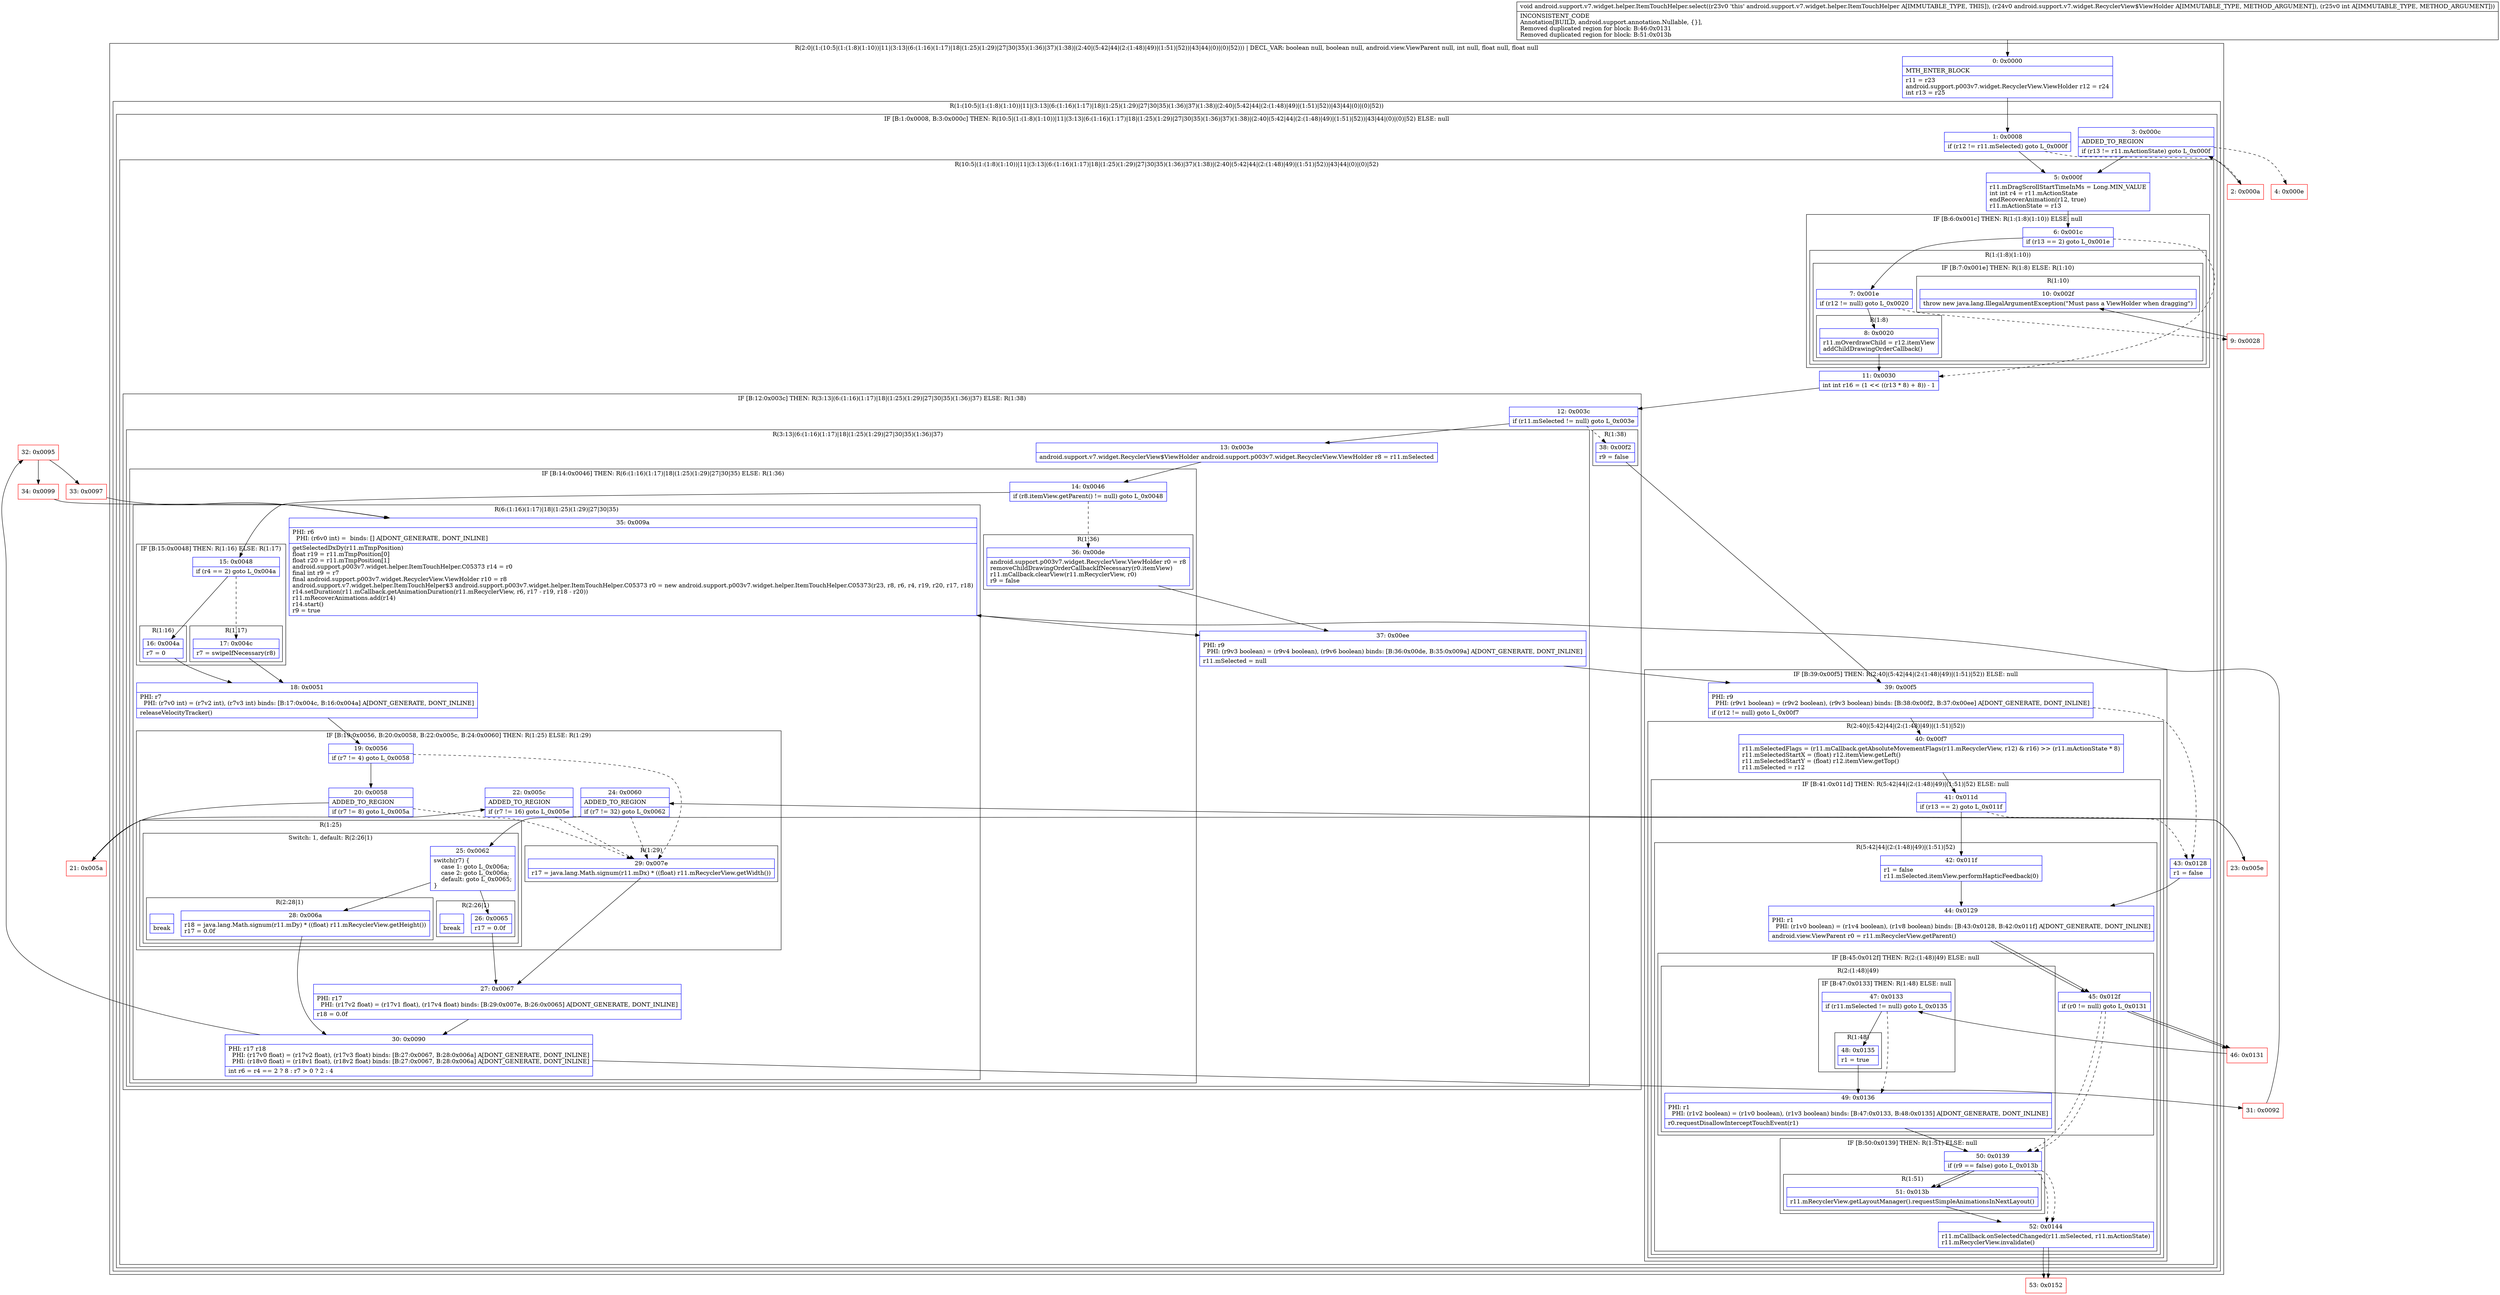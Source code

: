 digraph "CFG forandroid.support.v7.widget.helper.ItemTouchHelper.select(Landroid\/support\/v7\/widget\/RecyclerView$ViewHolder;I)V" {
subgraph cluster_Region_119706996 {
label = "R(2:0|(1:(10:5|(1:(1:8)(1:10))|11|(3:13|(6:(1:16)(1:17)|18|(1:25)(1:29)|27|30|35)(1:36)|37)(1:38)|(2:40|(5:42|44|(2:(1:48)|49)|(1:51)|52))|43|44|(0)|(0)|52))) | DECL_VAR: boolean null, boolean null, android.view.ViewParent null, int null, float null, float null\l";
node [shape=record,color=blue];
Node_0 [shape=record,label="{0\:\ 0x0000|MTH_ENTER_BLOCK\l|r11 = r23\landroid.support.p003v7.widget.RecyclerView.ViewHolder r12 = r24\lint r13 = r25\l}"];
subgraph cluster_Region_1485968069 {
label = "R(1:(10:5|(1:(1:8)(1:10))|11|(3:13|(6:(1:16)(1:17)|18|(1:25)(1:29)|27|30|35)(1:36)|37)(1:38)|(2:40|(5:42|44|(2:(1:48)|49)|(1:51)|52))|43|44|(0)|(0)|52))";
node [shape=record,color=blue];
subgraph cluster_IfRegion_1241066931 {
label = "IF [B:1:0x0008, B:3:0x000c] THEN: R(10:5|(1:(1:8)(1:10))|11|(3:13|(6:(1:16)(1:17)|18|(1:25)(1:29)|27|30|35)(1:36)|37)(1:38)|(2:40|(5:42|44|(2:(1:48)|49)|(1:51)|52))|43|44|(0)|(0)|52) ELSE: null";
node [shape=record,color=blue];
Node_1 [shape=record,label="{1\:\ 0x0008|if (r12 != r11.mSelected) goto L_0x000f\l}"];
Node_3 [shape=record,label="{3\:\ 0x000c|ADDED_TO_REGION\l|if (r13 != r11.mActionState) goto L_0x000f\l}"];
subgraph cluster_Region_2037196148 {
label = "R(10:5|(1:(1:8)(1:10))|11|(3:13|(6:(1:16)(1:17)|18|(1:25)(1:29)|27|30|35)(1:36)|37)(1:38)|(2:40|(5:42|44|(2:(1:48)|49)|(1:51)|52))|43|44|(0)|(0)|52)";
node [shape=record,color=blue];
Node_5 [shape=record,label="{5\:\ 0x000f|r11.mDragScrollStartTimeInMs = Long.MIN_VALUE\lint int r4 = r11.mActionState\lendRecoverAnimation(r12, true)\lr11.mActionState = r13\l}"];
subgraph cluster_IfRegion_277517123 {
label = "IF [B:6:0x001c] THEN: R(1:(1:8)(1:10)) ELSE: null";
node [shape=record,color=blue];
Node_6 [shape=record,label="{6\:\ 0x001c|if (r13 == 2) goto L_0x001e\l}"];
subgraph cluster_Region_2003704169 {
label = "R(1:(1:8)(1:10))";
node [shape=record,color=blue];
subgraph cluster_IfRegion_1720874237 {
label = "IF [B:7:0x001e] THEN: R(1:8) ELSE: R(1:10)";
node [shape=record,color=blue];
Node_7 [shape=record,label="{7\:\ 0x001e|if (r12 != null) goto L_0x0020\l}"];
subgraph cluster_Region_1963508846 {
label = "R(1:8)";
node [shape=record,color=blue];
Node_8 [shape=record,label="{8\:\ 0x0020|r11.mOverdrawChild = r12.itemView\laddChildDrawingOrderCallback()\l}"];
}
subgraph cluster_Region_1897747327 {
label = "R(1:10)";
node [shape=record,color=blue];
Node_10 [shape=record,label="{10\:\ 0x002f|throw new java.lang.IllegalArgumentException(\"Must pass a ViewHolder when dragging\")\l}"];
}
}
}
}
Node_11 [shape=record,label="{11\:\ 0x0030|int int r16 = (1 \<\< ((r13 * 8) + 8)) \- 1\l}"];
subgraph cluster_IfRegion_2080188957 {
label = "IF [B:12:0x003c] THEN: R(3:13|(6:(1:16)(1:17)|18|(1:25)(1:29)|27|30|35)(1:36)|37) ELSE: R(1:38)";
node [shape=record,color=blue];
Node_12 [shape=record,label="{12\:\ 0x003c|if (r11.mSelected != null) goto L_0x003e\l}"];
subgraph cluster_Region_1844610598 {
label = "R(3:13|(6:(1:16)(1:17)|18|(1:25)(1:29)|27|30|35)(1:36)|37)";
node [shape=record,color=blue];
Node_13 [shape=record,label="{13\:\ 0x003e|android.support.v7.widget.RecyclerView$ViewHolder android.support.p003v7.widget.RecyclerView.ViewHolder r8 = r11.mSelected\l}"];
subgraph cluster_IfRegion_235342852 {
label = "IF [B:14:0x0046] THEN: R(6:(1:16)(1:17)|18|(1:25)(1:29)|27|30|35) ELSE: R(1:36)";
node [shape=record,color=blue];
Node_14 [shape=record,label="{14\:\ 0x0046|if (r8.itemView.getParent() != null) goto L_0x0048\l}"];
subgraph cluster_Region_84442461 {
label = "R(6:(1:16)(1:17)|18|(1:25)(1:29)|27|30|35)";
node [shape=record,color=blue];
subgraph cluster_IfRegion_834825104 {
label = "IF [B:15:0x0048] THEN: R(1:16) ELSE: R(1:17)";
node [shape=record,color=blue];
Node_15 [shape=record,label="{15\:\ 0x0048|if (r4 == 2) goto L_0x004a\l}"];
subgraph cluster_Region_1815134998 {
label = "R(1:16)";
node [shape=record,color=blue];
Node_16 [shape=record,label="{16\:\ 0x004a|r7 = 0\l}"];
}
subgraph cluster_Region_1758097475 {
label = "R(1:17)";
node [shape=record,color=blue];
Node_17 [shape=record,label="{17\:\ 0x004c|r7 = swipeIfNecessary(r8)\l}"];
}
}
Node_18 [shape=record,label="{18\:\ 0x0051|PHI: r7 \l  PHI: (r7v0 int) = (r7v2 int), (r7v3 int) binds: [B:17:0x004c, B:16:0x004a] A[DONT_GENERATE, DONT_INLINE]\l|releaseVelocityTracker()\l}"];
subgraph cluster_IfRegion_858856349 {
label = "IF [B:19:0x0056, B:20:0x0058, B:22:0x005c, B:24:0x0060] THEN: R(1:25) ELSE: R(1:29)";
node [shape=record,color=blue];
Node_19 [shape=record,label="{19\:\ 0x0056|if (r7 != 4) goto L_0x0058\l}"];
Node_20 [shape=record,label="{20\:\ 0x0058|ADDED_TO_REGION\l|if (r7 != 8) goto L_0x005a\l}"];
Node_22 [shape=record,label="{22\:\ 0x005c|ADDED_TO_REGION\l|if (r7 != 16) goto L_0x005e\l}"];
Node_24 [shape=record,label="{24\:\ 0x0060|ADDED_TO_REGION\l|if (r7 != 32) goto L_0x0062\l}"];
subgraph cluster_Region_882112963 {
label = "R(1:25)";
node [shape=record,color=blue];
subgraph cluster_SwitchRegion_797885061 {
label = "Switch: 1, default: R(2:26|1)";
node [shape=record,color=blue];
Node_25 [shape=record,label="{25\:\ 0x0062|switch(r7) \{\l    case 1: goto L_0x006a;\l    case 2: goto L_0x006a;\l    default: goto L_0x0065;\l\}\l}"];
subgraph cluster_Region_353020672 {
label = "R(2:28|1)";
node [shape=record,color=blue];
Node_28 [shape=record,label="{28\:\ 0x006a|r18 = java.lang.Math.signum(r11.mDy) * ((float) r11.mRecyclerView.getHeight())\lr17 = 0.0f\l}"];
Node_InsnContainer_1035053227 [shape=record,label="{|break\l}"];
}
subgraph cluster_Region_413714121 {
label = "R(2:26|1)";
node [shape=record,color=blue];
Node_26 [shape=record,label="{26\:\ 0x0065|r17 = 0.0f\l}"];
Node_InsnContainer_107454835 [shape=record,label="{|break\l}"];
}
}
}
subgraph cluster_Region_593224329 {
label = "R(1:29)";
node [shape=record,color=blue];
Node_29 [shape=record,label="{29\:\ 0x007e|r17 = java.lang.Math.signum(r11.mDx) * ((float) r11.mRecyclerView.getWidth())\l}"];
}
}
Node_27 [shape=record,label="{27\:\ 0x0067|PHI: r17 \l  PHI: (r17v2 float) = (r17v1 float), (r17v4 float) binds: [B:29:0x007e, B:26:0x0065] A[DONT_GENERATE, DONT_INLINE]\l|r18 = 0.0f\l}"];
Node_30 [shape=record,label="{30\:\ 0x0090|PHI: r17 r18 \l  PHI: (r17v0 float) = (r17v2 float), (r17v3 float) binds: [B:27:0x0067, B:28:0x006a] A[DONT_GENERATE, DONT_INLINE]\l  PHI: (r18v0 float) = (r18v1 float), (r18v2 float) binds: [B:27:0x0067, B:28:0x006a] A[DONT_GENERATE, DONT_INLINE]\l|int r6 = r4 == 2 ? 8 : r7 \> 0 ? 2 : 4\l}"];
Node_35 [shape=record,label="{35\:\ 0x009a|PHI: r6 \l  PHI: (r6v0 int) =  binds: [] A[DONT_GENERATE, DONT_INLINE]\l|getSelectedDxDy(r11.mTmpPosition)\lfloat r19 = r11.mTmpPosition[0]\lfloat r20 = r11.mTmpPosition[1]\landroid.support.p003v7.widget.helper.ItemTouchHelper.C05373 r14 = r0\lfinal int r9 = r7\lfinal android.support.p003v7.widget.RecyclerView.ViewHolder r10 = r8\landroid.support.v7.widget.helper.ItemTouchHelper$3 android.support.p003v7.widget.helper.ItemTouchHelper.C05373 r0 = new android.support.p003v7.widget.helper.ItemTouchHelper.C05373(r23, r8, r6, r4, r19, r20, r17, r18)\lr14.setDuration(r11.mCallback.getAnimationDuration(r11.mRecyclerView, r6, r17 \- r19, r18 \- r20))\lr11.mRecoverAnimations.add(r14)\lr14.start()\lr9 = true\l}"];
}
subgraph cluster_Region_1913210585 {
label = "R(1:36)";
node [shape=record,color=blue];
Node_36 [shape=record,label="{36\:\ 0x00de|android.support.p003v7.widget.RecyclerView.ViewHolder r0 = r8\lremoveChildDrawingOrderCallbackIfNecessary(r0.itemView)\lr11.mCallback.clearView(r11.mRecyclerView, r0)\lr9 = false\l}"];
}
}
Node_37 [shape=record,label="{37\:\ 0x00ee|PHI: r9 \l  PHI: (r9v3 boolean) = (r9v4 boolean), (r9v6 boolean) binds: [B:36:0x00de, B:35:0x009a] A[DONT_GENERATE, DONT_INLINE]\l|r11.mSelected = null\l}"];
}
subgraph cluster_Region_1096607284 {
label = "R(1:38)";
node [shape=record,color=blue];
Node_38 [shape=record,label="{38\:\ 0x00f2|r9 = false\l}"];
}
}
subgraph cluster_IfRegion_1973218249 {
label = "IF [B:39:0x00f5] THEN: R(2:40|(5:42|44|(2:(1:48)|49)|(1:51)|52)) ELSE: null";
node [shape=record,color=blue];
Node_39 [shape=record,label="{39\:\ 0x00f5|PHI: r9 \l  PHI: (r9v1 boolean) = (r9v2 boolean), (r9v3 boolean) binds: [B:38:0x00f2, B:37:0x00ee] A[DONT_GENERATE, DONT_INLINE]\l|if (r12 != null) goto L_0x00f7\l}"];
subgraph cluster_Region_1699358347 {
label = "R(2:40|(5:42|44|(2:(1:48)|49)|(1:51)|52))";
node [shape=record,color=blue];
Node_40 [shape=record,label="{40\:\ 0x00f7|r11.mSelectedFlags = (r11.mCallback.getAbsoluteMovementFlags(r11.mRecyclerView, r12) & r16) \>\> (r11.mActionState * 8)\lr11.mSelectedStartX = (float) r12.itemView.getLeft()\lr11.mSelectedStartY = (float) r12.itemView.getTop()\lr11.mSelected = r12\l}"];
subgraph cluster_IfRegion_596774536 {
label = "IF [B:41:0x011d] THEN: R(5:42|44|(2:(1:48)|49)|(1:51)|52) ELSE: null";
node [shape=record,color=blue];
Node_41 [shape=record,label="{41\:\ 0x011d|if (r13 == 2) goto L_0x011f\l}"];
subgraph cluster_Region_378621997 {
label = "R(5:42|44|(2:(1:48)|49)|(1:51)|52)";
node [shape=record,color=blue];
Node_42 [shape=record,label="{42\:\ 0x011f|r1 = false\lr11.mSelected.itemView.performHapticFeedback(0)\l}"];
Node_44 [shape=record,label="{44\:\ 0x0129|PHI: r1 \l  PHI: (r1v0 boolean) = (r1v4 boolean), (r1v8 boolean) binds: [B:43:0x0128, B:42:0x011f] A[DONT_GENERATE, DONT_INLINE]\l|android.view.ViewParent r0 = r11.mRecyclerView.getParent()\l}"];
subgraph cluster_IfRegion_811235725 {
label = "IF [B:45:0x012f] THEN: R(2:(1:48)|49) ELSE: null";
node [shape=record,color=blue];
Node_45 [shape=record,label="{45\:\ 0x012f|if (r0 != null) goto L_0x0131\l}"];
subgraph cluster_Region_148758225 {
label = "R(2:(1:48)|49)";
node [shape=record,color=blue];
subgraph cluster_IfRegion_756092317 {
label = "IF [B:47:0x0133] THEN: R(1:48) ELSE: null";
node [shape=record,color=blue];
Node_47 [shape=record,label="{47\:\ 0x0133|if (r11.mSelected != null) goto L_0x0135\l}"];
subgraph cluster_Region_1345662435 {
label = "R(1:48)";
node [shape=record,color=blue];
Node_48 [shape=record,label="{48\:\ 0x0135|r1 = true\l}"];
}
}
Node_49 [shape=record,label="{49\:\ 0x0136|PHI: r1 \l  PHI: (r1v2 boolean) = (r1v0 boolean), (r1v3 boolean) binds: [B:47:0x0133, B:48:0x0135] A[DONT_GENERATE, DONT_INLINE]\l|r0.requestDisallowInterceptTouchEvent(r1)\l}"];
}
}
subgraph cluster_IfRegion_1959946320 {
label = "IF [B:50:0x0139] THEN: R(1:51) ELSE: null";
node [shape=record,color=blue];
Node_50 [shape=record,label="{50\:\ 0x0139|if (r9 == false) goto L_0x013b\l}"];
subgraph cluster_Region_1142321809 {
label = "R(1:51)";
node [shape=record,color=blue];
Node_51 [shape=record,label="{51\:\ 0x013b|r11.mRecyclerView.getLayoutManager().requestSimpleAnimationsInNextLayout()\l}"];
}
}
Node_52 [shape=record,label="{52\:\ 0x0144|r11.mCallback.onSelectedChanged(r11.mSelected, r11.mActionState)\lr11.mRecyclerView.invalidate()\l}"];
}
}
}
}
Node_43 [shape=record,label="{43\:\ 0x0128|r1 = false\l}"];
Node_44 [shape=record,label="{44\:\ 0x0129|PHI: r1 \l  PHI: (r1v0 boolean) = (r1v4 boolean), (r1v8 boolean) binds: [B:43:0x0128, B:42:0x011f] A[DONT_GENERATE, DONT_INLINE]\l|android.view.ViewParent r0 = r11.mRecyclerView.getParent()\l}"];
subgraph cluster_IfRegion_1904128028 {
label = "IF [B:45:0x012f] THEN: R(0) ELSE: null";
node [shape=record,color=blue];
Node_45 [shape=record,label="{45\:\ 0x012f|if (r0 != null) goto L_0x0131\l}"];
subgraph cluster_Region_2143371097 {
label = "R(0)";
node [shape=record,color=blue];
}
}
subgraph cluster_IfRegion_1520019673 {
label = "IF [B:50:0x0139] THEN: R(0) ELSE: null";
node [shape=record,color=blue];
Node_50 [shape=record,label="{50\:\ 0x0139|if (r9 == false) goto L_0x013b\l}"];
subgraph cluster_Region_1030675250 {
label = "R(0)";
node [shape=record,color=blue];
}
}
Node_52 [shape=record,label="{52\:\ 0x0144|r11.mCallback.onSelectedChanged(r11.mSelected, r11.mActionState)\lr11.mRecyclerView.invalidate()\l}"];
}
}
}
}
Node_2 [shape=record,color=red,label="{2\:\ 0x000a}"];
Node_4 [shape=record,color=red,label="{4\:\ 0x000e}"];
Node_9 [shape=record,color=red,label="{9\:\ 0x0028}"];
Node_21 [shape=record,color=red,label="{21\:\ 0x005a}"];
Node_23 [shape=record,color=red,label="{23\:\ 0x005e}"];
Node_31 [shape=record,color=red,label="{31\:\ 0x0092}"];
Node_32 [shape=record,color=red,label="{32\:\ 0x0095}"];
Node_33 [shape=record,color=red,label="{33\:\ 0x0097}"];
Node_34 [shape=record,color=red,label="{34\:\ 0x0099}"];
Node_46 [shape=record,color=red,label="{46\:\ 0x0131}"];
Node_53 [shape=record,color=red,label="{53\:\ 0x0152}"];
MethodNode[shape=record,label="{void android.support.v7.widget.helper.ItemTouchHelper.select((r23v0 'this' android.support.v7.widget.helper.ItemTouchHelper A[IMMUTABLE_TYPE, THIS]), (r24v0 android.support.v7.widget.RecyclerView$ViewHolder A[IMMUTABLE_TYPE, METHOD_ARGUMENT]), (r25v0 int A[IMMUTABLE_TYPE, METHOD_ARGUMENT]))  | INCONSISTENT_CODE\lAnnotation[BUILD, android.support.annotation.Nullable, \{\}], \lRemoved duplicated region for block: B:46:0x0131 \lRemoved duplicated region for block: B:51:0x013b \l}"];
MethodNode -> Node_0;
Node_0 -> Node_1;
Node_1 -> Node_2[style=dashed];
Node_1 -> Node_5;
Node_3 -> Node_4[style=dashed];
Node_3 -> Node_5;
Node_5 -> Node_6;
Node_6 -> Node_7;
Node_6 -> Node_11[style=dashed];
Node_7 -> Node_8;
Node_7 -> Node_9[style=dashed];
Node_8 -> Node_11;
Node_11 -> Node_12;
Node_12 -> Node_13;
Node_12 -> Node_38[style=dashed];
Node_13 -> Node_14;
Node_14 -> Node_15;
Node_14 -> Node_36[style=dashed];
Node_15 -> Node_16;
Node_15 -> Node_17[style=dashed];
Node_16 -> Node_18;
Node_17 -> Node_18;
Node_18 -> Node_19;
Node_19 -> Node_20;
Node_19 -> Node_29[style=dashed];
Node_20 -> Node_21;
Node_20 -> Node_29[style=dashed];
Node_22 -> Node_23;
Node_22 -> Node_29[style=dashed];
Node_24 -> Node_25;
Node_24 -> Node_29[style=dashed];
Node_25 -> Node_26;
Node_25 -> Node_28;
Node_28 -> Node_30;
Node_26 -> Node_27;
Node_29 -> Node_27;
Node_27 -> Node_30;
Node_30 -> Node_31;
Node_30 -> Node_32;
Node_35 -> Node_37;
Node_36 -> Node_37;
Node_37 -> Node_39;
Node_38 -> Node_39;
Node_39 -> Node_40;
Node_39 -> Node_43[style=dashed];
Node_40 -> Node_41;
Node_41 -> Node_42;
Node_41 -> Node_43[style=dashed];
Node_42 -> Node_44;
Node_44 -> Node_45;
Node_45 -> Node_46;
Node_45 -> Node_50[style=dashed];
Node_47 -> Node_48;
Node_47 -> Node_49[style=dashed];
Node_48 -> Node_49;
Node_49 -> Node_50;
Node_50 -> Node_51;
Node_50 -> Node_52[style=dashed];
Node_51 -> Node_52;
Node_52 -> Node_53;
Node_43 -> Node_44;
Node_44 -> Node_45;
Node_45 -> Node_46;
Node_45 -> Node_50[style=dashed];
Node_50 -> Node_51;
Node_50 -> Node_52[style=dashed];
Node_52 -> Node_53;
Node_2 -> Node_3;
Node_9 -> Node_10;
Node_21 -> Node_22;
Node_23 -> Node_24;
Node_31 -> Node_35;
Node_32 -> Node_33;
Node_32 -> Node_34;
Node_33 -> Node_35;
Node_34 -> Node_35;
Node_46 -> Node_47;
}

